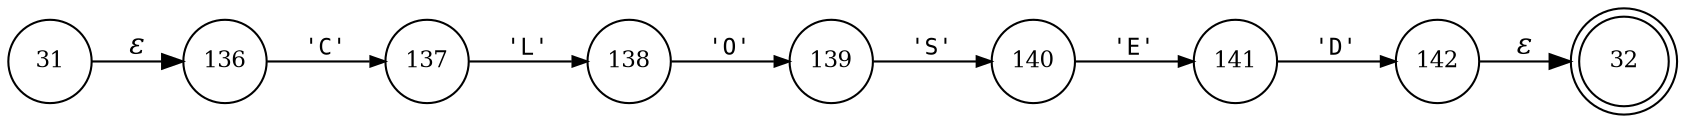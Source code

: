 digraph ATN {
rankdir=LR;
s32[fontsize=11, label="32", shape=doublecircle, fixedsize=true, width=.6];
s136[fontsize=11,label="136", shape=circle, fixedsize=true, width=.55, peripheries=1];
s137[fontsize=11,label="137", shape=circle, fixedsize=true, width=.55, peripheries=1];
s138[fontsize=11,label="138", shape=circle, fixedsize=true, width=.55, peripheries=1];
s139[fontsize=11,label="139", shape=circle, fixedsize=true, width=.55, peripheries=1];
s140[fontsize=11,label="140", shape=circle, fixedsize=true, width=.55, peripheries=1];
s141[fontsize=11,label="141", shape=circle, fixedsize=true, width=.55, peripheries=1];
s142[fontsize=11,label="142", shape=circle, fixedsize=true, width=.55, peripheries=1];
s31[fontsize=11,label="31", shape=circle, fixedsize=true, width=.55, peripheries=1];
s31 -> s136 [fontname="Times-Italic", label="&epsilon;"];
s136 -> s137 [fontsize=11, fontname="Courier", arrowsize=.7, label = "'C'", arrowhead = normal];
s137 -> s138 [fontsize=11, fontname="Courier", arrowsize=.7, label = "'L'", arrowhead = normal];
s138 -> s139 [fontsize=11, fontname="Courier", arrowsize=.7, label = "'O'", arrowhead = normal];
s139 -> s140 [fontsize=11, fontname="Courier", arrowsize=.7, label = "'S'", arrowhead = normal];
s140 -> s141 [fontsize=11, fontname="Courier", arrowsize=.7, label = "'E'", arrowhead = normal];
s141 -> s142 [fontsize=11, fontname="Courier", arrowsize=.7, label = "'D'", arrowhead = normal];
s142 -> s32 [fontname="Times-Italic", label="&epsilon;"];
}